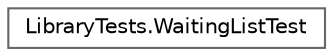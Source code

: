digraph "Graphical Class Hierarchy"
{
 // INTERACTIVE_SVG=YES
 // LATEX_PDF_SIZE
  bgcolor="transparent";
  edge [fontname=Helvetica,fontsize=10,labelfontname=Helvetica,labelfontsize=10];
  node [fontname=Helvetica,fontsize=10,shape=box,height=0.2,width=0.4];
  rankdir="LR";
  Node0 [id="Node000000",label="LibraryTests.WaitingListTest",height=0.2,width=0.4,color="grey40", fillcolor="white", style="filled",URL="$classLibraryTests_1_1WaitingListTest.html",tooltip="Tests de la clase WaitingList."];
}
